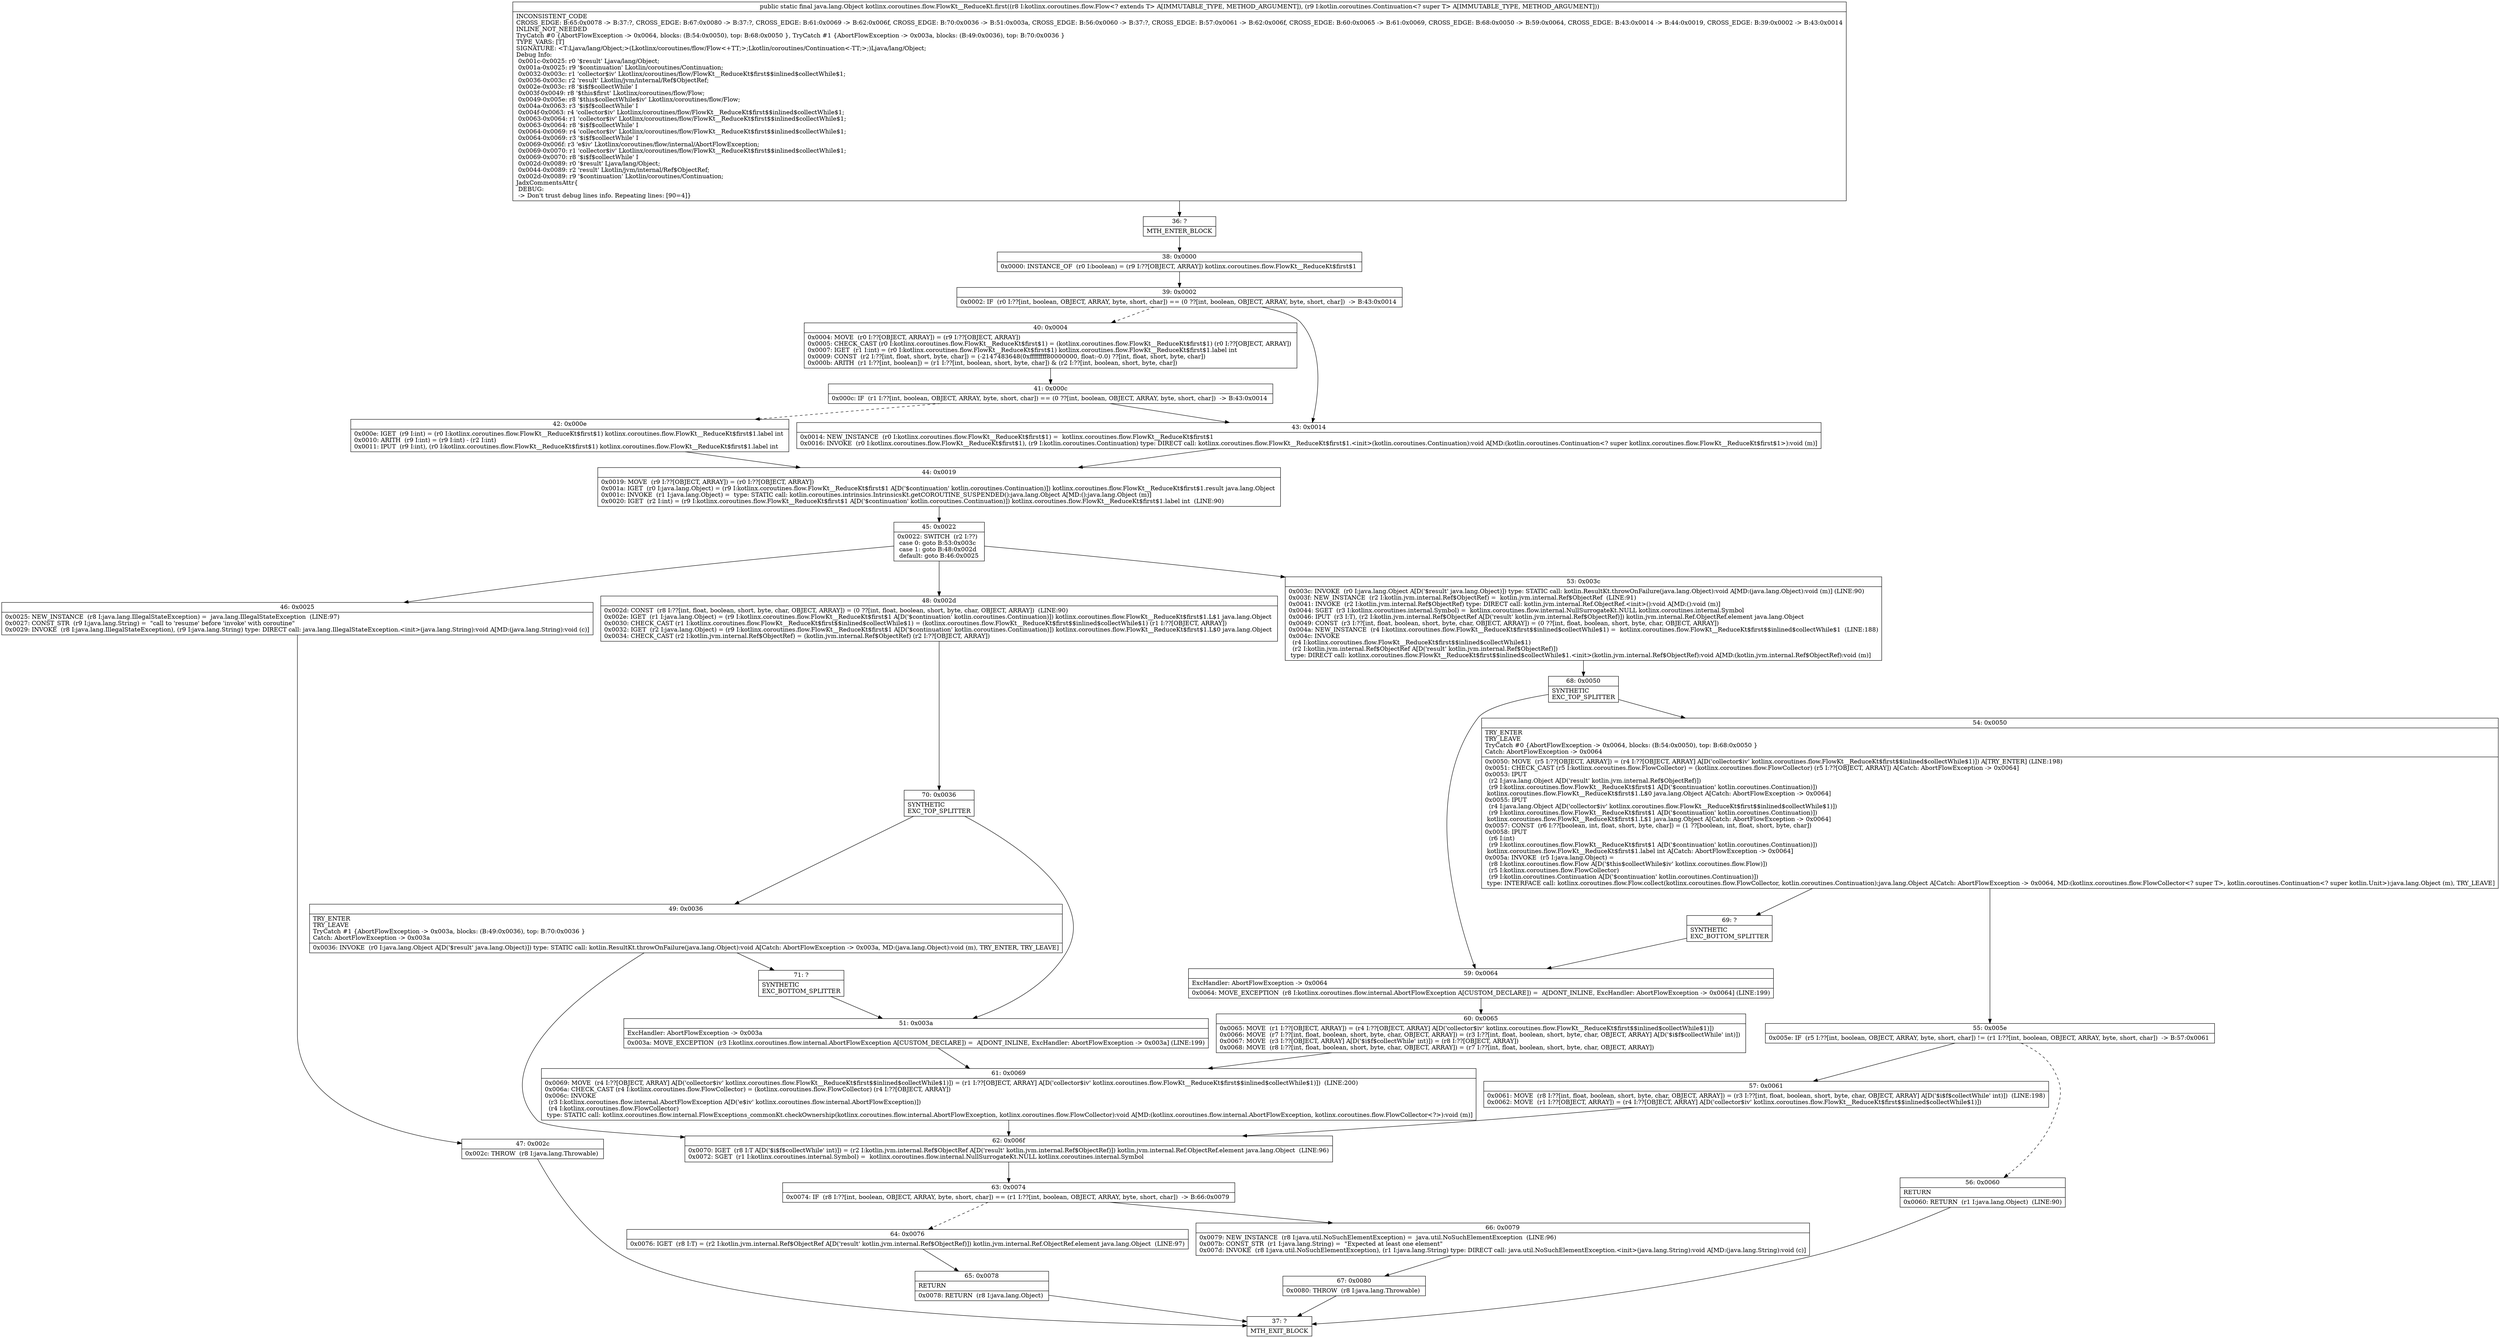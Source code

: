 digraph "CFG forkotlinx.coroutines.flow.FlowKt__ReduceKt.first(Lkotlinx\/coroutines\/flow\/Flow;Lkotlin\/coroutines\/Continuation;)Ljava\/lang\/Object;" {
Node_36 [shape=record,label="{36\:\ ?|MTH_ENTER_BLOCK\l}"];
Node_38 [shape=record,label="{38\:\ 0x0000|0x0000: INSTANCE_OF  (r0 I:boolean) = (r9 I:??[OBJECT, ARRAY]) kotlinx.coroutines.flow.FlowKt__ReduceKt$first$1 \l}"];
Node_39 [shape=record,label="{39\:\ 0x0002|0x0002: IF  (r0 I:??[int, boolean, OBJECT, ARRAY, byte, short, char]) == (0 ??[int, boolean, OBJECT, ARRAY, byte, short, char])  \-\> B:43:0x0014 \l}"];
Node_40 [shape=record,label="{40\:\ 0x0004|0x0004: MOVE  (r0 I:??[OBJECT, ARRAY]) = (r9 I:??[OBJECT, ARRAY]) \l0x0005: CHECK_CAST (r0 I:kotlinx.coroutines.flow.FlowKt__ReduceKt$first$1) = (kotlinx.coroutines.flow.FlowKt__ReduceKt$first$1) (r0 I:??[OBJECT, ARRAY]) \l0x0007: IGET  (r1 I:int) = (r0 I:kotlinx.coroutines.flow.FlowKt__ReduceKt$first$1) kotlinx.coroutines.flow.FlowKt__ReduceKt$first$1.label int \l0x0009: CONST  (r2 I:??[int, float, short, byte, char]) = (\-2147483648(0xffffffff80000000, float:\-0.0) ??[int, float, short, byte, char]) \l0x000b: ARITH  (r1 I:??[int, boolean]) = (r1 I:??[int, boolean, short, byte, char]) & (r2 I:??[int, boolean, short, byte, char]) \l}"];
Node_41 [shape=record,label="{41\:\ 0x000c|0x000c: IF  (r1 I:??[int, boolean, OBJECT, ARRAY, byte, short, char]) == (0 ??[int, boolean, OBJECT, ARRAY, byte, short, char])  \-\> B:43:0x0014 \l}"];
Node_42 [shape=record,label="{42\:\ 0x000e|0x000e: IGET  (r9 I:int) = (r0 I:kotlinx.coroutines.flow.FlowKt__ReduceKt$first$1) kotlinx.coroutines.flow.FlowKt__ReduceKt$first$1.label int \l0x0010: ARITH  (r9 I:int) = (r9 I:int) \- (r2 I:int) \l0x0011: IPUT  (r9 I:int), (r0 I:kotlinx.coroutines.flow.FlowKt__ReduceKt$first$1) kotlinx.coroutines.flow.FlowKt__ReduceKt$first$1.label int \l}"];
Node_44 [shape=record,label="{44\:\ 0x0019|0x0019: MOVE  (r9 I:??[OBJECT, ARRAY]) = (r0 I:??[OBJECT, ARRAY]) \l0x001a: IGET  (r0 I:java.lang.Object) = (r9 I:kotlinx.coroutines.flow.FlowKt__ReduceKt$first$1 A[D('$continuation' kotlin.coroutines.Continuation)]) kotlinx.coroutines.flow.FlowKt__ReduceKt$first$1.result java.lang.Object \l0x001c: INVOKE  (r1 I:java.lang.Object) =  type: STATIC call: kotlin.coroutines.intrinsics.IntrinsicsKt.getCOROUTINE_SUSPENDED():java.lang.Object A[MD:():java.lang.Object (m)]\l0x0020: IGET  (r2 I:int) = (r9 I:kotlinx.coroutines.flow.FlowKt__ReduceKt$first$1 A[D('$continuation' kotlin.coroutines.Continuation)]) kotlinx.coroutines.flow.FlowKt__ReduceKt$first$1.label int  (LINE:90)\l}"];
Node_45 [shape=record,label="{45\:\ 0x0022|0x0022: SWITCH  (r2 I:??)\l case 0: goto B:53:0x003c\l case 1: goto B:48:0x002d\l default: goto B:46:0x0025 \l}"];
Node_46 [shape=record,label="{46\:\ 0x0025|0x0025: NEW_INSTANCE  (r8 I:java.lang.IllegalStateException) =  java.lang.IllegalStateException  (LINE:97)\l0x0027: CONST_STR  (r9 I:java.lang.String) =  \"call to 'resume' before 'invoke' with coroutine\" \l0x0029: INVOKE  (r8 I:java.lang.IllegalStateException), (r9 I:java.lang.String) type: DIRECT call: java.lang.IllegalStateException.\<init\>(java.lang.String):void A[MD:(java.lang.String):void (c)]\l}"];
Node_47 [shape=record,label="{47\:\ 0x002c|0x002c: THROW  (r8 I:java.lang.Throwable) \l}"];
Node_37 [shape=record,label="{37\:\ ?|MTH_EXIT_BLOCK\l}"];
Node_48 [shape=record,label="{48\:\ 0x002d|0x002d: CONST  (r8 I:??[int, float, boolean, short, byte, char, OBJECT, ARRAY]) = (0 ??[int, float, boolean, short, byte, char, OBJECT, ARRAY])  (LINE:90)\l0x002e: IGET  (r1 I:java.lang.Object) = (r9 I:kotlinx.coroutines.flow.FlowKt__ReduceKt$first$1 A[D('$continuation' kotlin.coroutines.Continuation)]) kotlinx.coroutines.flow.FlowKt__ReduceKt$first$1.L$1 java.lang.Object \l0x0030: CHECK_CAST (r1 I:kotlinx.coroutines.flow.FlowKt__ReduceKt$first$$inlined$collectWhile$1) = (kotlinx.coroutines.flow.FlowKt__ReduceKt$first$$inlined$collectWhile$1) (r1 I:??[OBJECT, ARRAY]) \l0x0032: IGET  (r2 I:java.lang.Object) = (r9 I:kotlinx.coroutines.flow.FlowKt__ReduceKt$first$1 A[D('$continuation' kotlin.coroutines.Continuation)]) kotlinx.coroutines.flow.FlowKt__ReduceKt$first$1.L$0 java.lang.Object \l0x0034: CHECK_CAST (r2 I:kotlin.jvm.internal.Ref$ObjectRef) = (kotlin.jvm.internal.Ref$ObjectRef) (r2 I:??[OBJECT, ARRAY]) \l}"];
Node_70 [shape=record,label="{70\:\ 0x0036|SYNTHETIC\lEXC_TOP_SPLITTER\l}"];
Node_49 [shape=record,label="{49\:\ 0x0036|TRY_ENTER\lTRY_LEAVE\lTryCatch #1 \{AbortFlowException \-\> 0x003a, blocks: (B:49:0x0036), top: B:70:0x0036 \}\lCatch: AbortFlowException \-\> 0x003a\l|0x0036: INVOKE  (r0 I:java.lang.Object A[D('$result' java.lang.Object)]) type: STATIC call: kotlin.ResultKt.throwOnFailure(java.lang.Object):void A[Catch: AbortFlowException \-\> 0x003a, MD:(java.lang.Object):void (m), TRY_ENTER, TRY_LEAVE]\l}"];
Node_62 [shape=record,label="{62\:\ 0x006f|0x0070: IGET  (r8 I:T A[D('$i$f$collectWhile' int)]) = (r2 I:kotlin.jvm.internal.Ref$ObjectRef A[D('result' kotlin.jvm.internal.Ref$ObjectRef)]) kotlin.jvm.internal.Ref.ObjectRef.element java.lang.Object  (LINE:96)\l0x0072: SGET  (r1 I:kotlinx.coroutines.internal.Symbol) =  kotlinx.coroutines.flow.internal.NullSurrogateKt.NULL kotlinx.coroutines.internal.Symbol \l}"];
Node_63 [shape=record,label="{63\:\ 0x0074|0x0074: IF  (r8 I:??[int, boolean, OBJECT, ARRAY, byte, short, char]) == (r1 I:??[int, boolean, OBJECT, ARRAY, byte, short, char])  \-\> B:66:0x0079 \l}"];
Node_64 [shape=record,label="{64\:\ 0x0076|0x0076: IGET  (r8 I:T) = (r2 I:kotlin.jvm.internal.Ref$ObjectRef A[D('result' kotlin.jvm.internal.Ref$ObjectRef)]) kotlin.jvm.internal.Ref.ObjectRef.element java.lang.Object  (LINE:97)\l}"];
Node_65 [shape=record,label="{65\:\ 0x0078|RETURN\l|0x0078: RETURN  (r8 I:java.lang.Object) \l}"];
Node_66 [shape=record,label="{66\:\ 0x0079|0x0079: NEW_INSTANCE  (r8 I:java.util.NoSuchElementException) =  java.util.NoSuchElementException  (LINE:96)\l0x007b: CONST_STR  (r1 I:java.lang.String) =  \"Expected at least one element\" \l0x007d: INVOKE  (r8 I:java.util.NoSuchElementException), (r1 I:java.lang.String) type: DIRECT call: java.util.NoSuchElementException.\<init\>(java.lang.String):void A[MD:(java.lang.String):void (c)]\l}"];
Node_67 [shape=record,label="{67\:\ 0x0080|0x0080: THROW  (r8 I:java.lang.Throwable) \l}"];
Node_71 [shape=record,label="{71\:\ ?|SYNTHETIC\lEXC_BOTTOM_SPLITTER\l}"];
Node_51 [shape=record,label="{51\:\ 0x003a|ExcHandler: AbortFlowException \-\> 0x003a\l|0x003a: MOVE_EXCEPTION  (r3 I:kotlinx.coroutines.flow.internal.AbortFlowException A[CUSTOM_DECLARE]) =  A[DONT_INLINE, ExcHandler: AbortFlowException \-\> 0x003a] (LINE:199)\l}"];
Node_61 [shape=record,label="{61\:\ 0x0069|0x0069: MOVE  (r4 I:??[OBJECT, ARRAY] A[D('collector$iv' kotlinx.coroutines.flow.FlowKt__ReduceKt$first$$inlined$collectWhile$1)]) = (r1 I:??[OBJECT, ARRAY] A[D('collector$iv' kotlinx.coroutines.flow.FlowKt__ReduceKt$first$$inlined$collectWhile$1)])  (LINE:200)\l0x006a: CHECK_CAST (r4 I:kotlinx.coroutines.flow.FlowCollector) = (kotlinx.coroutines.flow.FlowCollector) (r4 I:??[OBJECT, ARRAY]) \l0x006c: INVOKE  \l  (r3 I:kotlinx.coroutines.flow.internal.AbortFlowException A[D('e$iv' kotlinx.coroutines.flow.internal.AbortFlowException)])\l  (r4 I:kotlinx.coroutines.flow.FlowCollector)\l type: STATIC call: kotlinx.coroutines.flow.internal.FlowExceptions_commonKt.checkOwnership(kotlinx.coroutines.flow.internal.AbortFlowException, kotlinx.coroutines.flow.FlowCollector):void A[MD:(kotlinx.coroutines.flow.internal.AbortFlowException, kotlinx.coroutines.flow.FlowCollector\<?\>):void (m)]\l}"];
Node_53 [shape=record,label="{53\:\ 0x003c|0x003c: INVOKE  (r0 I:java.lang.Object A[D('$result' java.lang.Object)]) type: STATIC call: kotlin.ResultKt.throwOnFailure(java.lang.Object):void A[MD:(java.lang.Object):void (m)] (LINE:90)\l0x003f: NEW_INSTANCE  (r2 I:kotlin.jvm.internal.Ref$ObjectRef) =  kotlin.jvm.internal.Ref$ObjectRef  (LINE:91)\l0x0041: INVOKE  (r2 I:kotlin.jvm.internal.Ref$ObjectRef) type: DIRECT call: kotlin.jvm.internal.Ref.ObjectRef.\<init\>():void A[MD:():void (m)]\l0x0044: SGET  (r3 I:kotlinx.coroutines.internal.Symbol) =  kotlinx.coroutines.flow.internal.NullSurrogateKt.NULL kotlinx.coroutines.internal.Symbol \l0x0046: IPUT  (r3 I:T), (r2 I:kotlin.jvm.internal.Ref$ObjectRef A[D('result' kotlin.jvm.internal.Ref$ObjectRef)]) kotlin.jvm.internal.Ref.ObjectRef.element java.lang.Object \l0x0049: CONST  (r3 I:??[int, float, boolean, short, byte, char, OBJECT, ARRAY]) = (0 ??[int, float, boolean, short, byte, char, OBJECT, ARRAY]) \l0x004a: NEW_INSTANCE  (r4 I:kotlinx.coroutines.flow.FlowKt__ReduceKt$first$$inlined$collectWhile$1) =  kotlinx.coroutines.flow.FlowKt__ReduceKt$first$$inlined$collectWhile$1  (LINE:188)\l0x004c: INVOKE  \l  (r4 I:kotlinx.coroutines.flow.FlowKt__ReduceKt$first$$inlined$collectWhile$1)\l  (r2 I:kotlin.jvm.internal.Ref$ObjectRef A[D('result' kotlin.jvm.internal.Ref$ObjectRef)])\l type: DIRECT call: kotlinx.coroutines.flow.FlowKt__ReduceKt$first$$inlined$collectWhile$1.\<init\>(kotlin.jvm.internal.Ref$ObjectRef):void A[MD:(kotlin.jvm.internal.Ref$ObjectRef):void (m)]\l}"];
Node_68 [shape=record,label="{68\:\ 0x0050|SYNTHETIC\lEXC_TOP_SPLITTER\l}"];
Node_54 [shape=record,label="{54\:\ 0x0050|TRY_ENTER\lTRY_LEAVE\lTryCatch #0 \{AbortFlowException \-\> 0x0064, blocks: (B:54:0x0050), top: B:68:0x0050 \}\lCatch: AbortFlowException \-\> 0x0064\l|0x0050: MOVE  (r5 I:??[OBJECT, ARRAY]) = (r4 I:??[OBJECT, ARRAY] A[D('collector$iv' kotlinx.coroutines.flow.FlowKt__ReduceKt$first$$inlined$collectWhile$1)]) A[TRY_ENTER] (LINE:198)\l0x0051: CHECK_CAST (r5 I:kotlinx.coroutines.flow.FlowCollector) = (kotlinx.coroutines.flow.FlowCollector) (r5 I:??[OBJECT, ARRAY]) A[Catch: AbortFlowException \-\> 0x0064]\l0x0053: IPUT  \l  (r2 I:java.lang.Object A[D('result' kotlin.jvm.internal.Ref$ObjectRef)])\l  (r9 I:kotlinx.coroutines.flow.FlowKt__ReduceKt$first$1 A[D('$continuation' kotlin.coroutines.Continuation)])\l kotlinx.coroutines.flow.FlowKt__ReduceKt$first$1.L$0 java.lang.Object A[Catch: AbortFlowException \-\> 0x0064]\l0x0055: IPUT  \l  (r4 I:java.lang.Object A[D('collector$iv' kotlinx.coroutines.flow.FlowKt__ReduceKt$first$$inlined$collectWhile$1)])\l  (r9 I:kotlinx.coroutines.flow.FlowKt__ReduceKt$first$1 A[D('$continuation' kotlin.coroutines.Continuation)])\l kotlinx.coroutines.flow.FlowKt__ReduceKt$first$1.L$1 java.lang.Object A[Catch: AbortFlowException \-\> 0x0064]\l0x0057: CONST  (r6 I:??[boolean, int, float, short, byte, char]) = (1 ??[boolean, int, float, short, byte, char]) \l0x0058: IPUT  \l  (r6 I:int)\l  (r9 I:kotlinx.coroutines.flow.FlowKt__ReduceKt$first$1 A[D('$continuation' kotlin.coroutines.Continuation)])\l kotlinx.coroutines.flow.FlowKt__ReduceKt$first$1.label int A[Catch: AbortFlowException \-\> 0x0064]\l0x005a: INVOKE  (r5 I:java.lang.Object) = \l  (r8 I:kotlinx.coroutines.flow.Flow A[D('$this$collectWhile$iv' kotlinx.coroutines.flow.Flow)])\l  (r5 I:kotlinx.coroutines.flow.FlowCollector)\l  (r9 I:kotlin.coroutines.Continuation A[D('$continuation' kotlin.coroutines.Continuation)])\l type: INTERFACE call: kotlinx.coroutines.flow.Flow.collect(kotlinx.coroutines.flow.FlowCollector, kotlin.coroutines.Continuation):java.lang.Object A[Catch: AbortFlowException \-\> 0x0064, MD:(kotlinx.coroutines.flow.FlowCollector\<? super T\>, kotlin.coroutines.Continuation\<? super kotlin.Unit\>):java.lang.Object (m), TRY_LEAVE]\l}"];
Node_55 [shape=record,label="{55\:\ 0x005e|0x005e: IF  (r5 I:??[int, boolean, OBJECT, ARRAY, byte, short, char]) != (r1 I:??[int, boolean, OBJECT, ARRAY, byte, short, char])  \-\> B:57:0x0061 \l}"];
Node_56 [shape=record,label="{56\:\ 0x0060|RETURN\l|0x0060: RETURN  (r1 I:java.lang.Object)  (LINE:90)\l}"];
Node_57 [shape=record,label="{57\:\ 0x0061|0x0061: MOVE  (r8 I:??[int, float, boolean, short, byte, char, OBJECT, ARRAY]) = (r3 I:??[int, float, boolean, short, byte, char, OBJECT, ARRAY] A[D('$i$f$collectWhile' int)])  (LINE:198)\l0x0062: MOVE  (r1 I:??[OBJECT, ARRAY]) = (r4 I:??[OBJECT, ARRAY] A[D('collector$iv' kotlinx.coroutines.flow.FlowKt__ReduceKt$first$$inlined$collectWhile$1)]) \l}"];
Node_69 [shape=record,label="{69\:\ ?|SYNTHETIC\lEXC_BOTTOM_SPLITTER\l}"];
Node_59 [shape=record,label="{59\:\ 0x0064|ExcHandler: AbortFlowException \-\> 0x0064\l|0x0064: MOVE_EXCEPTION  (r8 I:kotlinx.coroutines.flow.internal.AbortFlowException A[CUSTOM_DECLARE]) =  A[DONT_INLINE, ExcHandler: AbortFlowException \-\> 0x0064] (LINE:199)\l}"];
Node_60 [shape=record,label="{60\:\ 0x0065|0x0065: MOVE  (r1 I:??[OBJECT, ARRAY]) = (r4 I:??[OBJECT, ARRAY] A[D('collector$iv' kotlinx.coroutines.flow.FlowKt__ReduceKt$first$$inlined$collectWhile$1)]) \l0x0066: MOVE  (r7 I:??[int, float, boolean, short, byte, char, OBJECT, ARRAY]) = (r3 I:??[int, float, boolean, short, byte, char, OBJECT, ARRAY] A[D('$i$f$collectWhile' int)]) \l0x0067: MOVE  (r3 I:??[OBJECT, ARRAY] A[D('$i$f$collectWhile' int)]) = (r8 I:??[OBJECT, ARRAY]) \l0x0068: MOVE  (r8 I:??[int, float, boolean, short, byte, char, OBJECT, ARRAY]) = (r7 I:??[int, float, boolean, short, byte, char, OBJECT, ARRAY]) \l}"];
Node_43 [shape=record,label="{43\:\ 0x0014|0x0014: NEW_INSTANCE  (r0 I:kotlinx.coroutines.flow.FlowKt__ReduceKt$first$1) =  kotlinx.coroutines.flow.FlowKt__ReduceKt$first$1 \l0x0016: INVOKE  (r0 I:kotlinx.coroutines.flow.FlowKt__ReduceKt$first$1), (r9 I:kotlin.coroutines.Continuation) type: DIRECT call: kotlinx.coroutines.flow.FlowKt__ReduceKt$first$1.\<init\>(kotlin.coroutines.Continuation):void A[MD:(kotlin.coroutines.Continuation\<? super kotlinx.coroutines.flow.FlowKt__ReduceKt$first$1\>):void (m)]\l}"];
MethodNode[shape=record,label="{public static final java.lang.Object kotlinx.coroutines.flow.FlowKt__ReduceKt.first((r8 I:kotlinx.coroutines.flow.Flow\<? extends T\> A[IMMUTABLE_TYPE, METHOD_ARGUMENT]), (r9 I:kotlin.coroutines.Continuation\<? super T\> A[IMMUTABLE_TYPE, METHOD_ARGUMENT]))  | INCONSISTENT_CODE\lCROSS_EDGE: B:65:0x0078 \-\> B:37:?, CROSS_EDGE: B:67:0x0080 \-\> B:37:?, CROSS_EDGE: B:61:0x0069 \-\> B:62:0x006f, CROSS_EDGE: B:70:0x0036 \-\> B:51:0x003a, CROSS_EDGE: B:56:0x0060 \-\> B:37:?, CROSS_EDGE: B:57:0x0061 \-\> B:62:0x006f, CROSS_EDGE: B:60:0x0065 \-\> B:61:0x0069, CROSS_EDGE: B:68:0x0050 \-\> B:59:0x0064, CROSS_EDGE: B:43:0x0014 \-\> B:44:0x0019, CROSS_EDGE: B:39:0x0002 \-\> B:43:0x0014\lINLINE_NOT_NEEDED\lTryCatch #0 \{AbortFlowException \-\> 0x0064, blocks: (B:54:0x0050), top: B:68:0x0050 \}, TryCatch #1 \{AbortFlowException \-\> 0x003a, blocks: (B:49:0x0036), top: B:70:0x0036 \}\lTYPE_VARS: [T]\lSIGNATURE: \<T:Ljava\/lang\/Object;\>(Lkotlinx\/coroutines\/flow\/Flow\<+TT;\>;Lkotlin\/coroutines\/Continuation\<\-TT;\>;)Ljava\/lang\/Object;\lDebug Info:\l  0x001c\-0x0025: r0 '$result' Ljava\/lang\/Object;\l  0x001a\-0x0025: r9 '$continuation' Lkotlin\/coroutines\/Continuation;\l  0x0032\-0x003c: r1 'collector$iv' Lkotlinx\/coroutines\/flow\/FlowKt__ReduceKt$first$$inlined$collectWhile$1;\l  0x0036\-0x003c: r2 'result' Lkotlin\/jvm\/internal\/Ref$ObjectRef;\l  0x002e\-0x003c: r8 '$i$f$collectWhile' I\l  0x003f\-0x0049: r8 '$this$first' Lkotlinx\/coroutines\/flow\/Flow;\l  0x0049\-0x005e: r8 '$this$collectWhile$iv' Lkotlinx\/coroutines\/flow\/Flow;\l  0x004a\-0x0063: r3 '$i$f$collectWhile' I\l  0x004f\-0x0063: r4 'collector$iv' Lkotlinx\/coroutines\/flow\/FlowKt__ReduceKt$first$$inlined$collectWhile$1;\l  0x0063\-0x0064: r1 'collector$iv' Lkotlinx\/coroutines\/flow\/FlowKt__ReduceKt$first$$inlined$collectWhile$1;\l  0x0063\-0x0064: r8 '$i$f$collectWhile' I\l  0x0064\-0x0069: r4 'collector$iv' Lkotlinx\/coroutines\/flow\/FlowKt__ReduceKt$first$$inlined$collectWhile$1;\l  0x0064\-0x0069: r3 '$i$f$collectWhile' I\l  0x0069\-0x006f: r3 'e$iv' Lkotlinx\/coroutines\/flow\/internal\/AbortFlowException;\l  0x0069\-0x0070: r1 'collector$iv' Lkotlinx\/coroutines\/flow\/FlowKt__ReduceKt$first$$inlined$collectWhile$1;\l  0x0069\-0x0070: r8 '$i$f$collectWhile' I\l  0x002d\-0x0089: r0 '$result' Ljava\/lang\/Object;\l  0x0044\-0x0089: r2 'result' Lkotlin\/jvm\/internal\/Ref$ObjectRef;\l  0x002d\-0x0089: r9 '$continuation' Lkotlin\/coroutines\/Continuation;\lJadxCommentsAttr\{\l DEBUG: \l \-\> Don't trust debug lines info. Repeating lines: [90=4]\}\l}"];
MethodNode -> Node_36;Node_36 -> Node_38;
Node_38 -> Node_39;
Node_39 -> Node_40[style=dashed];
Node_39 -> Node_43;
Node_40 -> Node_41;
Node_41 -> Node_42[style=dashed];
Node_41 -> Node_43;
Node_42 -> Node_44;
Node_44 -> Node_45;
Node_45 -> Node_46;
Node_45 -> Node_48;
Node_45 -> Node_53;
Node_46 -> Node_47;
Node_47 -> Node_37;
Node_48 -> Node_70;
Node_70 -> Node_49;
Node_70 -> Node_51;
Node_49 -> Node_62;
Node_49 -> Node_71;
Node_62 -> Node_63;
Node_63 -> Node_64[style=dashed];
Node_63 -> Node_66;
Node_64 -> Node_65;
Node_65 -> Node_37;
Node_66 -> Node_67;
Node_67 -> Node_37;
Node_71 -> Node_51;
Node_51 -> Node_61;
Node_61 -> Node_62;
Node_53 -> Node_68;
Node_68 -> Node_54;
Node_68 -> Node_59;
Node_54 -> Node_55;
Node_54 -> Node_69;
Node_55 -> Node_56[style=dashed];
Node_55 -> Node_57;
Node_56 -> Node_37;
Node_57 -> Node_62;
Node_69 -> Node_59;
Node_59 -> Node_60;
Node_60 -> Node_61;
Node_43 -> Node_44;
}

